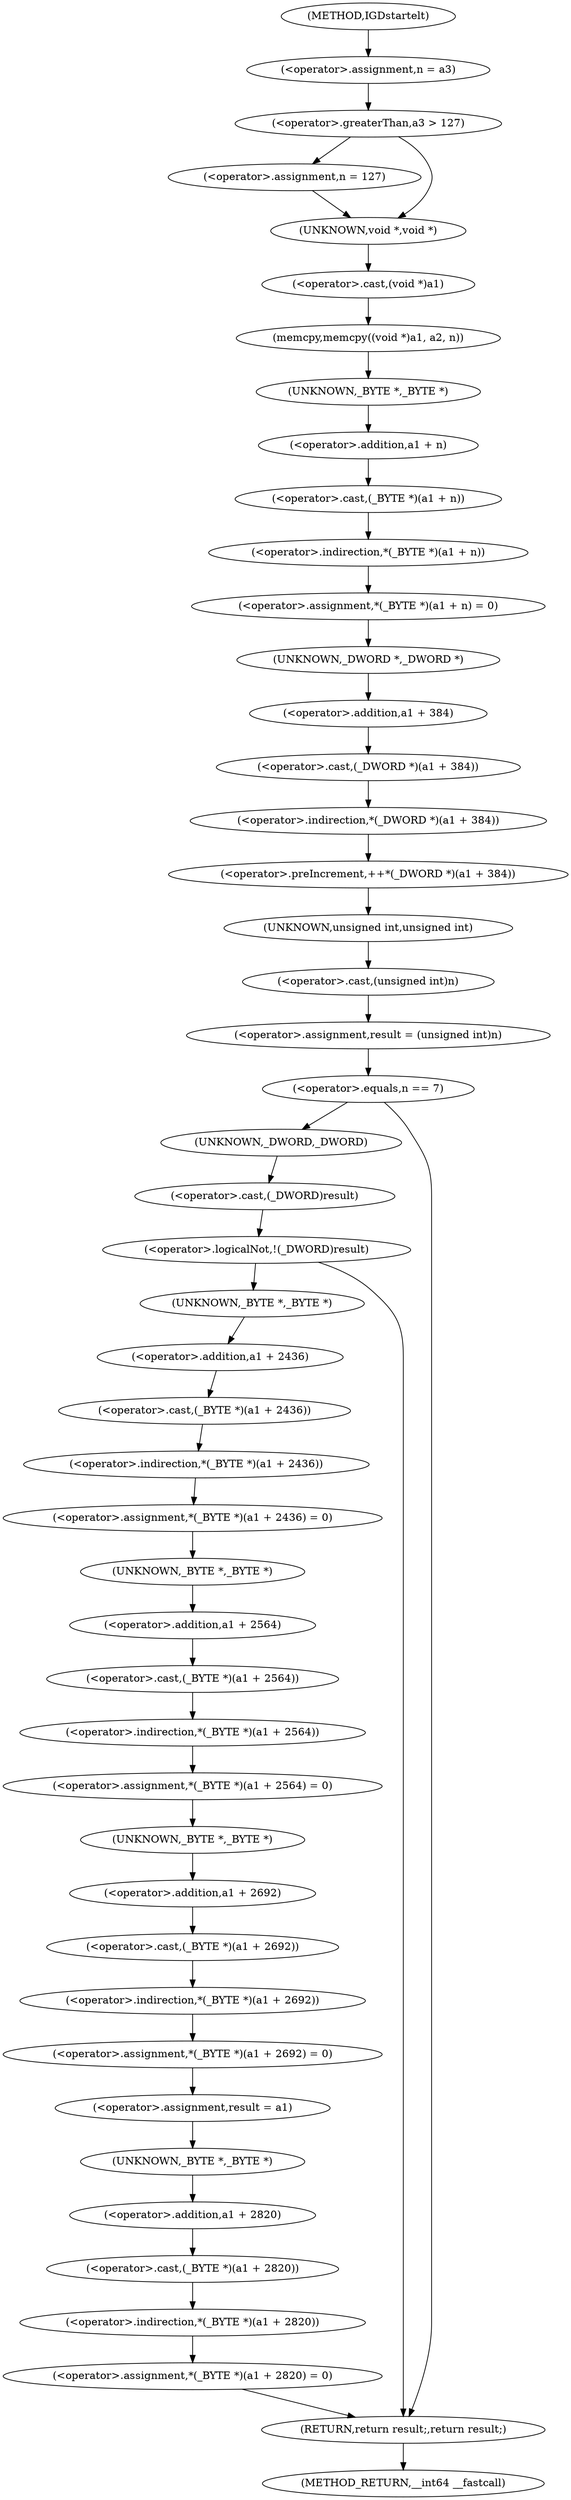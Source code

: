 digraph IGDstartelt {  
"1000110" [label = "(<operator>.assignment,n = a3)" ]
"1000114" [label = "(<operator>.greaterThan,a3 > 127)" ]
"1000117" [label = "(<operator>.assignment,n = 127)" ]
"1000120" [label = "(memcpy,memcpy((void *)a1, a2, n))" ]
"1000121" [label = "(<operator>.cast,(void *)a1)" ]
"1000122" [label = "(UNKNOWN,void *,void *)" ]
"1000126" [label = "(<operator>.assignment,*(_BYTE *)(a1 + n) = 0)" ]
"1000127" [label = "(<operator>.indirection,*(_BYTE *)(a1 + n))" ]
"1000128" [label = "(<operator>.cast,(_BYTE *)(a1 + n))" ]
"1000129" [label = "(UNKNOWN,_BYTE *,_BYTE *)" ]
"1000130" [label = "(<operator>.addition,a1 + n)" ]
"1000134" [label = "(<operator>.preIncrement,++*(_DWORD *)(a1 + 384))" ]
"1000135" [label = "(<operator>.indirection,*(_DWORD *)(a1 + 384))" ]
"1000136" [label = "(<operator>.cast,(_DWORD *)(a1 + 384))" ]
"1000137" [label = "(UNKNOWN,_DWORD *,_DWORD *)" ]
"1000138" [label = "(<operator>.addition,a1 + 384)" ]
"1000141" [label = "(<operator>.assignment,result = (unsigned int)n)" ]
"1000143" [label = "(<operator>.cast,(unsigned int)n)" ]
"1000144" [label = "(UNKNOWN,unsigned int,unsigned int)" ]
"1000147" [label = "(<operator>.equals,n == 7)" ]
"1000152" [label = "(<operator>.logicalNot,!(_DWORD)result)" ]
"1000153" [label = "(<operator>.cast,(_DWORD)result)" ]
"1000154" [label = "(UNKNOWN,_DWORD,_DWORD)" ]
"1000157" [label = "(<operator>.assignment,*(_BYTE *)(a1 + 2436) = 0)" ]
"1000158" [label = "(<operator>.indirection,*(_BYTE *)(a1 + 2436))" ]
"1000159" [label = "(<operator>.cast,(_BYTE *)(a1 + 2436))" ]
"1000160" [label = "(UNKNOWN,_BYTE *,_BYTE *)" ]
"1000161" [label = "(<operator>.addition,a1 + 2436)" ]
"1000165" [label = "(<operator>.assignment,*(_BYTE *)(a1 + 2564) = 0)" ]
"1000166" [label = "(<operator>.indirection,*(_BYTE *)(a1 + 2564))" ]
"1000167" [label = "(<operator>.cast,(_BYTE *)(a1 + 2564))" ]
"1000168" [label = "(UNKNOWN,_BYTE *,_BYTE *)" ]
"1000169" [label = "(<operator>.addition,a1 + 2564)" ]
"1000173" [label = "(<operator>.assignment,*(_BYTE *)(a1 + 2692) = 0)" ]
"1000174" [label = "(<operator>.indirection,*(_BYTE *)(a1 + 2692))" ]
"1000175" [label = "(<operator>.cast,(_BYTE *)(a1 + 2692))" ]
"1000176" [label = "(UNKNOWN,_BYTE *,_BYTE *)" ]
"1000177" [label = "(<operator>.addition,a1 + 2692)" ]
"1000181" [label = "(<operator>.assignment,result = a1)" ]
"1000184" [label = "(<operator>.assignment,*(_BYTE *)(a1 + 2820) = 0)" ]
"1000185" [label = "(<operator>.indirection,*(_BYTE *)(a1 + 2820))" ]
"1000186" [label = "(<operator>.cast,(_BYTE *)(a1 + 2820))" ]
"1000187" [label = "(UNKNOWN,_BYTE *,_BYTE *)" ]
"1000188" [label = "(<operator>.addition,a1 + 2820)" ]
"1000192" [label = "(RETURN,return result;,return result;)" ]
"1000103" [label = "(METHOD,IGDstartelt)" ]
"1000194" [label = "(METHOD_RETURN,__int64 __fastcall)" ]
  "1000110" -> "1000114" 
  "1000114" -> "1000122" 
  "1000114" -> "1000117" 
  "1000117" -> "1000122" 
  "1000120" -> "1000129" 
  "1000121" -> "1000120" 
  "1000122" -> "1000121" 
  "1000126" -> "1000137" 
  "1000127" -> "1000126" 
  "1000128" -> "1000127" 
  "1000129" -> "1000130" 
  "1000130" -> "1000128" 
  "1000134" -> "1000144" 
  "1000135" -> "1000134" 
  "1000136" -> "1000135" 
  "1000137" -> "1000138" 
  "1000138" -> "1000136" 
  "1000141" -> "1000147" 
  "1000143" -> "1000141" 
  "1000144" -> "1000143" 
  "1000147" -> "1000154" 
  "1000147" -> "1000192" 
  "1000152" -> "1000160" 
  "1000152" -> "1000192" 
  "1000153" -> "1000152" 
  "1000154" -> "1000153" 
  "1000157" -> "1000168" 
  "1000158" -> "1000157" 
  "1000159" -> "1000158" 
  "1000160" -> "1000161" 
  "1000161" -> "1000159" 
  "1000165" -> "1000176" 
  "1000166" -> "1000165" 
  "1000167" -> "1000166" 
  "1000168" -> "1000169" 
  "1000169" -> "1000167" 
  "1000173" -> "1000181" 
  "1000174" -> "1000173" 
  "1000175" -> "1000174" 
  "1000176" -> "1000177" 
  "1000177" -> "1000175" 
  "1000181" -> "1000187" 
  "1000184" -> "1000192" 
  "1000185" -> "1000184" 
  "1000186" -> "1000185" 
  "1000187" -> "1000188" 
  "1000188" -> "1000186" 
  "1000192" -> "1000194" 
  "1000103" -> "1000110" 
}
